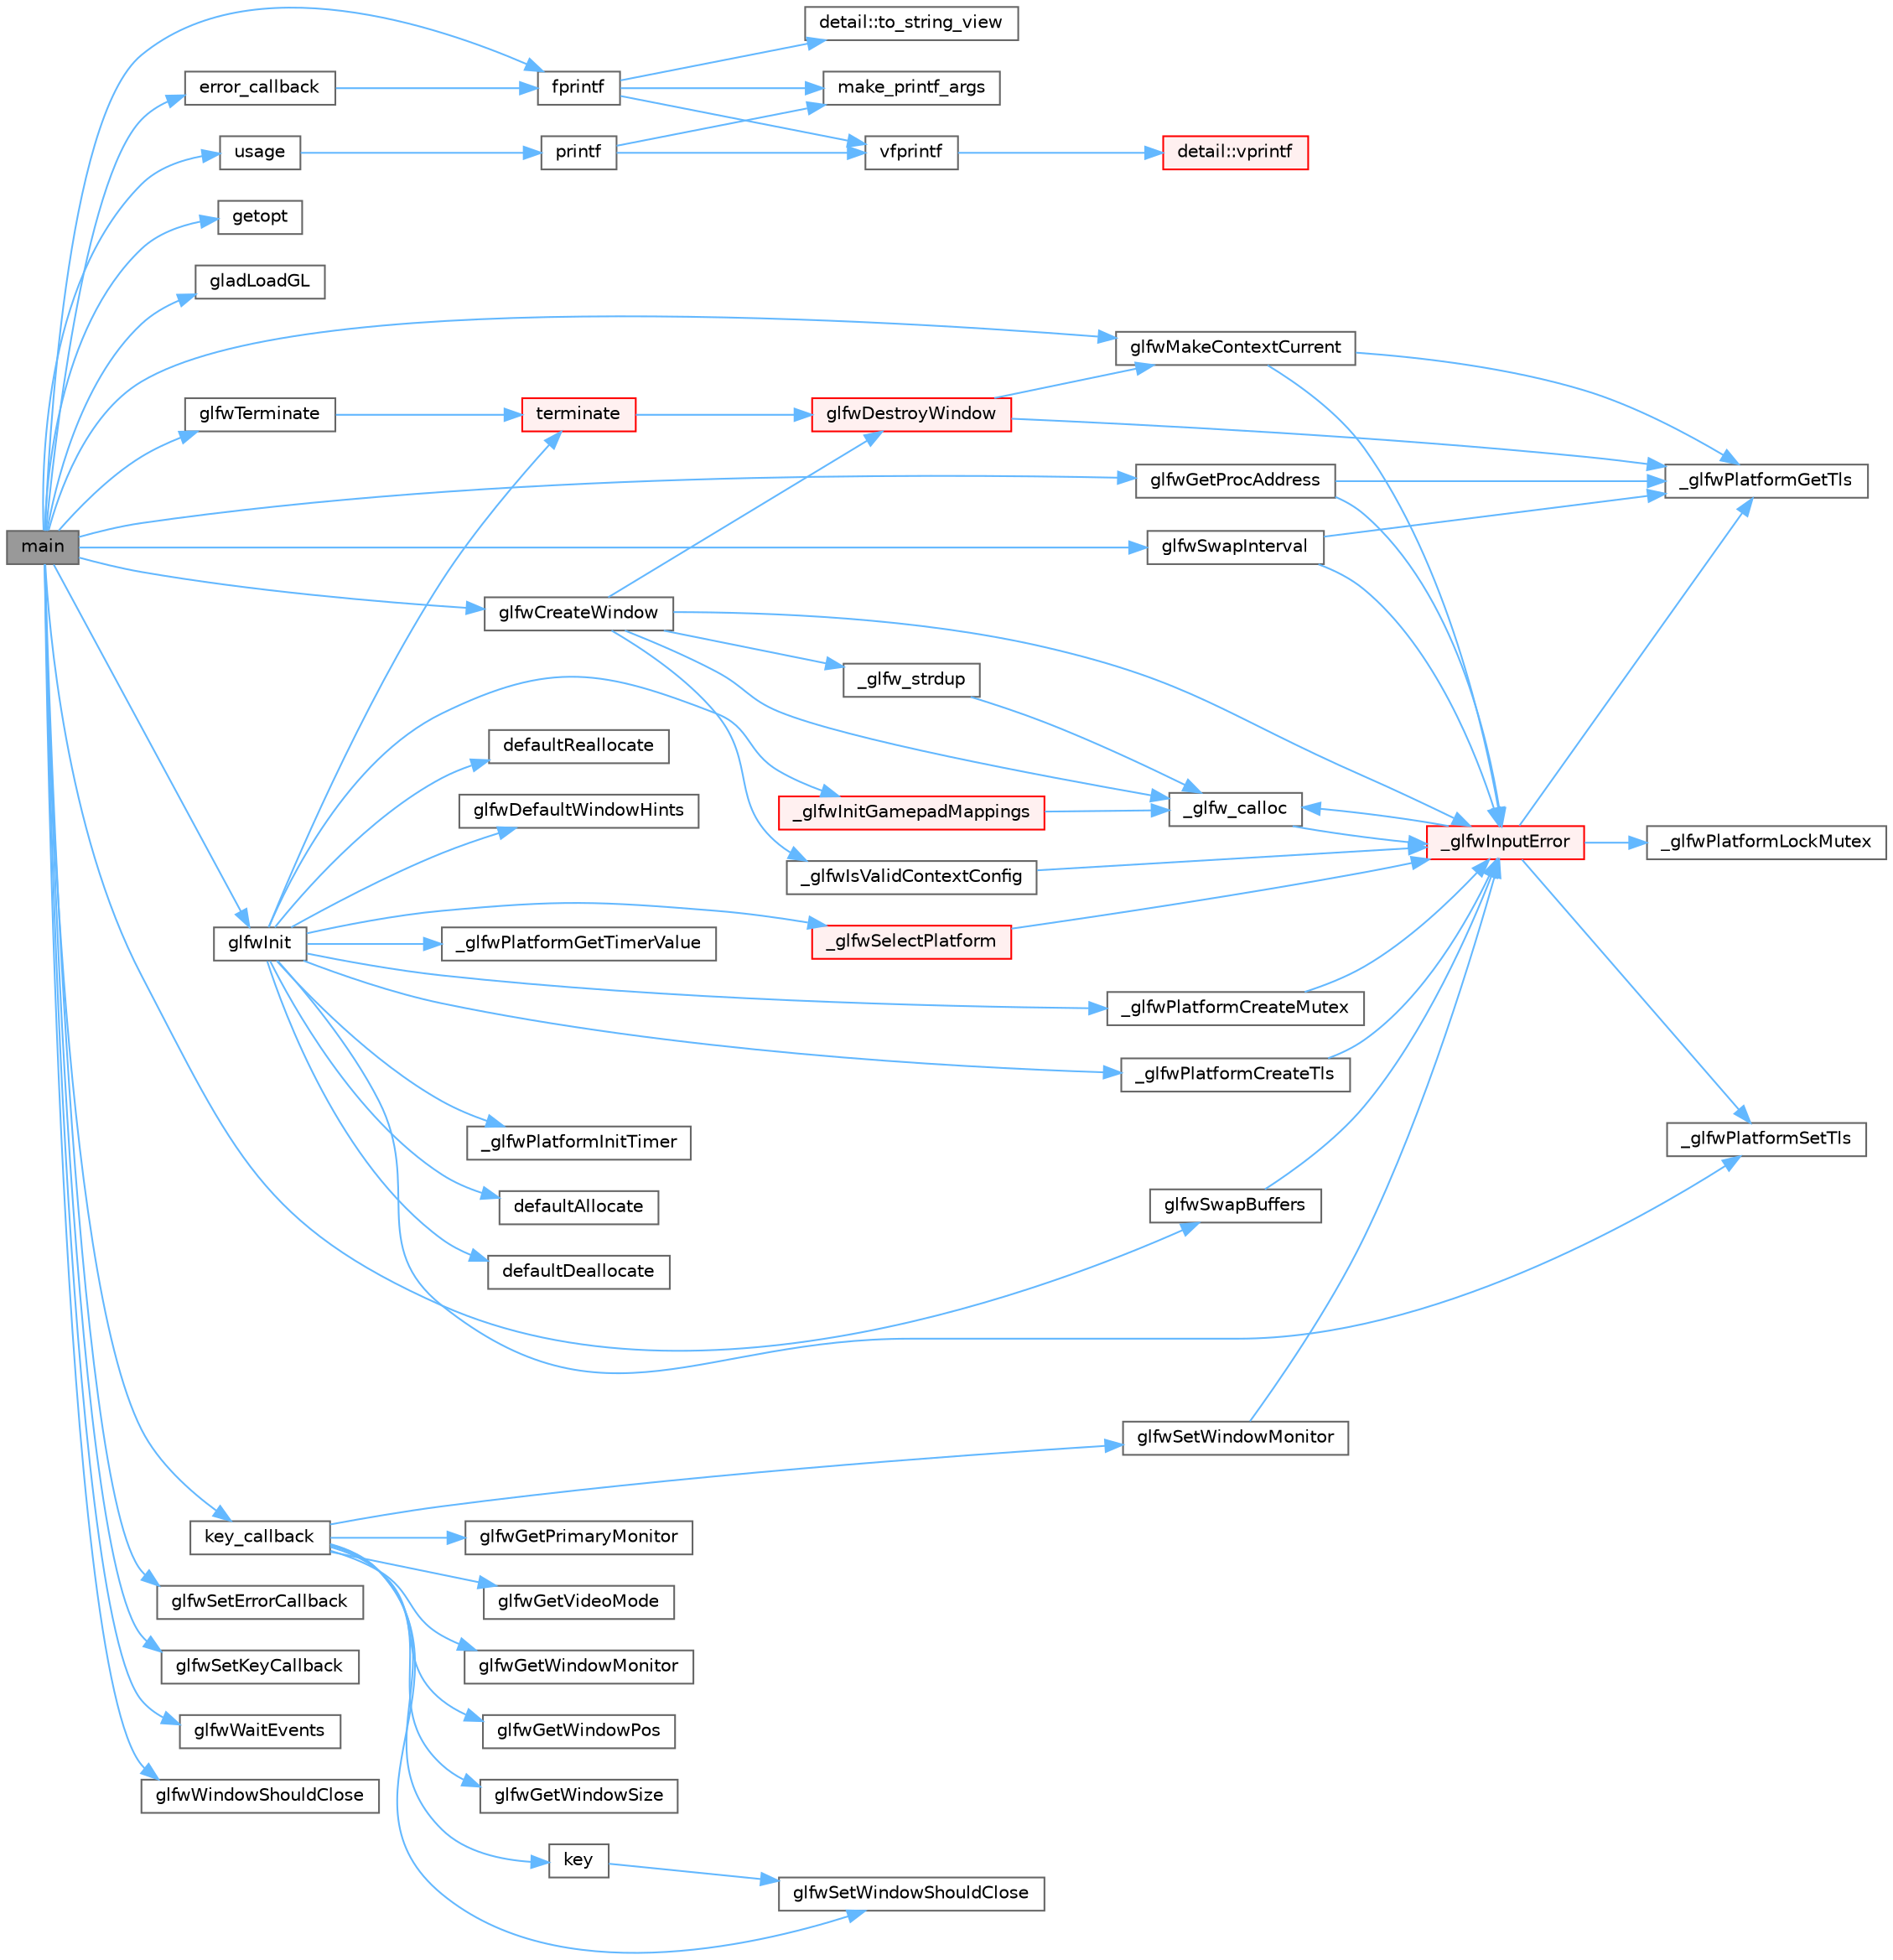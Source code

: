digraph "main"
{
 // LATEX_PDF_SIZE
  bgcolor="transparent";
  edge [fontname=Helvetica,fontsize=10,labelfontname=Helvetica,labelfontsize=10];
  node [fontname=Helvetica,fontsize=10,shape=box,height=0.2,width=0.4];
  rankdir="LR";
  Node1 [id="Node000001",label="main",height=0.2,width=0.4,color="gray40", fillcolor="grey60", style="filled", fontcolor="black",tooltip=" "];
  Node1 -> Node2 [id="edge75_Node000001_Node000002",color="steelblue1",style="solid",tooltip=" "];
  Node2 [id="Node000002",label="error_callback",height=0.2,width=0.4,color="grey40", fillcolor="white", style="filled",URL="$heightmap_8c.html#a6e6d1771a9242858811be0a3569838fa",tooltip=" "];
  Node2 -> Node3 [id="edge76_Node000002_Node000003",color="steelblue1",style="solid",tooltip=" "];
  Node3 [id="Node000003",label="fprintf",height=0.2,width=0.4,color="grey40", fillcolor="white", style="filled",URL="$printf_8h.html#a9f315126362cae9675de1642105e631e",tooltip=" "];
  Node3 -> Node4 [id="edge77_Node000003_Node000004",color="steelblue1",style="solid",tooltip=" "];
  Node4 [id="Node000004",label="make_printf_args",height=0.2,width=0.4,color="grey40", fillcolor="white", style="filled",URL="$printf_8h.html#a27dcc0efcda04388971dbea3c875f122",tooltip=" "];
  Node3 -> Node5 [id="edge78_Node000003_Node000005",color="steelblue1",style="solid",tooltip=" "];
  Node5 [id="Node000005",label="detail::to_string_view",height=0.2,width=0.4,color="grey40", fillcolor="white", style="filled",URL="$namespacedetail.html#abeae79fa3e1eded2d8fbd56cc9f0960e",tooltip=" "];
  Node3 -> Node6 [id="edge79_Node000003_Node000006",color="steelblue1",style="solid",tooltip=" "];
  Node6 [id="Node000006",label="vfprintf",height=0.2,width=0.4,color="grey40", fillcolor="white", style="filled",URL="$printf_8h.html#abb30aad964fc771fb52cf3ad88649df2",tooltip=" "];
  Node6 -> Node7 [id="edge80_Node000006_Node000007",color="steelblue1",style="solid",tooltip=" "];
  Node7 [id="Node000007",label="detail::vprintf",height=0.2,width=0.4,color="red", fillcolor="#FFF0F0", style="filled",URL="$namespacedetail.html#a1c8c2218e4c822aa8f743fb9c573717f",tooltip=" "];
  Node1 -> Node3 [id="edge81_Node000001_Node000003",color="steelblue1",style="solid",tooltip=" "];
  Node1 -> Node36 [id="edge82_Node000001_Node000036",color="steelblue1",style="solid",tooltip=" "];
  Node36 [id="Node000036",label="getopt",height=0.2,width=0.4,color="grey40", fillcolor="white", style="filled",URL="$getopt_8c.html#a5ffa4c677fc71cecd94f140ef9db624c",tooltip=" "];
  Node1 -> Node37 [id="edge83_Node000001_Node000037",color="steelblue1",style="solid",tooltip=" "];
  Node37 [id="Node000037",label="gladLoadGL",height=0.2,width=0.4,color="grey40", fillcolor="white", style="filled",URL="$gl_8h.html#a7994567e82772589f6e507f74300bac0",tooltip=" "];
  Node1 -> Node38 [id="edge84_Node000001_Node000038",color="steelblue1",style="solid",tooltip=" "];
  Node38 [id="Node000038",label="glfwCreateWindow",height=0.2,width=0.4,color="grey40", fillcolor="white", style="filled",URL="$group__window.html#gaaccd00fafe81e2db94e8cdf55721e055",tooltip="Creates a window and its associated context."];
  Node38 -> Node39 [id="edge85_Node000038_Node000039",color="steelblue1",style="solid",tooltip=" "];
  Node39 [id="Node000039",label="_glfw_calloc",height=0.2,width=0.4,color="grey40", fillcolor="white", style="filled",URL="$glfw_2src_2init_8c.html#a88a6e01ef5c1245a6d2a5e62b02e5678",tooltip=" "];
  Node39 -> Node40 [id="edge86_Node000039_Node000040",color="steelblue1",style="solid",tooltip=" "];
  Node40 [id="Node000040",label="_glfwInputError",height=0.2,width=0.4,color="red", fillcolor="#FFF0F0", style="filled",URL="$glfw_2src_2init_8c.html#a3287b282ec57a4a89127ae51f49f10f5",tooltip=" "];
  Node40 -> Node39 [id="edge87_Node000040_Node000039",color="steelblue1",style="solid",tooltip=" "];
  Node40 -> Node41 [id="edge88_Node000040_Node000041",color="steelblue1",style="solid",tooltip=" "];
  Node41 [id="Node000041",label="_glfwPlatformGetTls",height=0.2,width=0.4,color="grey40", fillcolor="white", style="filled",URL="$posix__thread_8c.html#a7d2f6e8ecd2e06f2e86d9446d642bd00",tooltip=" "];
  Node40 -> Node42 [id="edge89_Node000040_Node000042",color="steelblue1",style="solid",tooltip=" "];
  Node42 [id="Node000042",label="_glfwPlatformLockMutex",height=0.2,width=0.4,color="grey40", fillcolor="white", style="filled",URL="$posix__thread_8c.html#a2677e4d211fbe9b2dc96d16e91c98930",tooltip=" "];
  Node40 -> Node43 [id="edge90_Node000040_Node000043",color="steelblue1",style="solid",tooltip=" "];
  Node43 [id="Node000043",label="_glfwPlatformSetTls",height=0.2,width=0.4,color="grey40", fillcolor="white", style="filled",URL="$posix__thread_8c.html#a302f48b6d4dba6b3579449d8a43cfae7",tooltip=" "];
  Node38 -> Node45 [id="edge91_Node000038_Node000045",color="steelblue1",style="solid",tooltip=" "];
  Node45 [id="Node000045",label="_glfw_strdup",height=0.2,width=0.4,color="grey40", fillcolor="white", style="filled",URL="$glfw_2src_2init_8c.html#af725e1f466a710a1fc590ff3726f1151",tooltip=" "];
  Node45 -> Node39 [id="edge92_Node000045_Node000039",color="steelblue1",style="solid",tooltip=" "];
  Node38 -> Node40 [id="edge93_Node000038_Node000040",color="steelblue1",style="solid",tooltip=" "];
  Node38 -> Node46 [id="edge94_Node000038_Node000046",color="steelblue1",style="solid",tooltip=" "];
  Node46 [id="Node000046",label="_glfwIsValidContextConfig",height=0.2,width=0.4,color="grey40", fillcolor="white", style="filled",URL="$context_8c.html#a659c5d5b0cd359304004700d16a76954",tooltip=" "];
  Node46 -> Node40 [id="edge95_Node000046_Node000040",color="steelblue1",style="solid",tooltip=" "];
  Node38 -> Node47 [id="edge96_Node000038_Node000047",color="steelblue1",style="solid",tooltip=" "];
  Node47 [id="Node000047",label="glfwDestroyWindow",height=0.2,width=0.4,color="red", fillcolor="#FFF0F0", style="filled",URL="$group__window.html#ga806747476b7247d292be3711c323ea10",tooltip="Destroys the specified window and its context."];
  Node47 -> Node41 [id="edge97_Node000047_Node000041",color="steelblue1",style="solid",tooltip=" "];
  Node47 -> Node49 [id="edge98_Node000047_Node000049",color="steelblue1",style="solid",tooltip=" "];
  Node49 [id="Node000049",label="glfwMakeContextCurrent",height=0.2,width=0.4,color="grey40", fillcolor="white", style="filled",URL="$group__context.html#gafd76c93e15ec8b0b90506a9936a46185",tooltip="Makes the context of the specified window current for the calling thread."];
  Node49 -> Node40 [id="edge99_Node000049_Node000040",color="steelblue1",style="solid",tooltip=" "];
  Node49 -> Node41 [id="edge100_Node000049_Node000041",color="steelblue1",style="solid",tooltip=" "];
  Node1 -> Node50 [id="edge101_Node000001_Node000050",color="steelblue1",style="solid",tooltip=" "];
  Node50 [id="Node000050",label="glfwGetProcAddress",height=0.2,width=0.4,color="grey40", fillcolor="white", style="filled",URL="$group__context.html#ga0e8af175218929615c16e74938c10f2a",tooltip="Returns the address of the specified function for the current context."];
  Node50 -> Node40 [id="edge102_Node000050_Node000040",color="steelblue1",style="solid",tooltip=" "];
  Node50 -> Node41 [id="edge103_Node000050_Node000041",color="steelblue1",style="solid",tooltip=" "];
  Node1 -> Node51 [id="edge104_Node000001_Node000051",color="steelblue1",style="solid",tooltip=" "];
  Node51 [id="Node000051",label="glfwInit",height=0.2,width=0.4,color="grey40", fillcolor="white", style="filled",URL="$group__init.html#gab41771f0215a2e0afb4cf1cf98082d40",tooltip="Initializes the GLFW library."];
  Node51 -> Node52 [id="edge105_Node000051_Node000052",color="steelblue1",style="solid",tooltip=" "];
  Node52 [id="Node000052",label="_glfwInitGamepadMappings",height=0.2,width=0.4,color="red", fillcolor="#FFF0F0", style="filled",URL="$input_8c.html#a1dab257a37caa6b39cfe9924c2487db6",tooltip=" "];
  Node52 -> Node39 [id="edge106_Node000052_Node000039",color="steelblue1",style="solid",tooltip=" "];
  Node51 -> Node54 [id="edge107_Node000051_Node000054",color="steelblue1",style="solid",tooltip=" "];
  Node54 [id="Node000054",label="_glfwPlatformCreateMutex",height=0.2,width=0.4,color="grey40", fillcolor="white", style="filled",URL="$posix__thread_8c.html#a6c5f30449fe62f561c9b01f839ec0438",tooltip=" "];
  Node54 -> Node40 [id="edge108_Node000054_Node000040",color="steelblue1",style="solid",tooltip=" "];
  Node51 -> Node55 [id="edge109_Node000051_Node000055",color="steelblue1",style="solid",tooltip=" "];
  Node55 [id="Node000055",label="_glfwPlatformCreateTls",height=0.2,width=0.4,color="grey40", fillcolor="white", style="filled",URL="$posix__thread_8c.html#afad94d57290ac85fbece14f93c41754f",tooltip=" "];
  Node55 -> Node40 [id="edge110_Node000055_Node000040",color="steelblue1",style="solid",tooltip=" "];
  Node51 -> Node56 [id="edge111_Node000051_Node000056",color="steelblue1",style="solid",tooltip=" "];
  Node56 [id="Node000056",label="_glfwPlatformGetTimerValue",height=0.2,width=0.4,color="grey40", fillcolor="white", style="filled",URL="$posix__time_8c.html#a5ee7e09b380d3afdd3c2738b726a2a6e",tooltip=" "];
  Node51 -> Node57 [id="edge112_Node000051_Node000057",color="steelblue1",style="solid",tooltip=" "];
  Node57 [id="Node000057",label="_glfwPlatformInitTimer",height=0.2,width=0.4,color="grey40", fillcolor="white", style="filled",URL="$posix__time_8c.html#a6029c1379e357d7b4e8836e1c1ad2fa2",tooltip=" "];
  Node51 -> Node43 [id="edge113_Node000051_Node000043",color="steelblue1",style="solid",tooltip=" "];
  Node51 -> Node58 [id="edge114_Node000051_Node000058",color="steelblue1",style="solid",tooltip=" "];
  Node58 [id="Node000058",label="_glfwSelectPlatform",height=0.2,width=0.4,color="red", fillcolor="#FFF0F0", style="filled",URL="$platform_8c.html#ac0e7d5f9c3735b1959f87e959b90ce53",tooltip=" "];
  Node58 -> Node40 [id="edge115_Node000058_Node000040",color="steelblue1",style="solid",tooltip=" "];
  Node51 -> Node190 [id="edge116_Node000051_Node000190",color="steelblue1",style="solid",tooltip=" "];
  Node190 [id="Node000190",label="defaultAllocate",height=0.2,width=0.4,color="grey40", fillcolor="white", style="filled",URL="$glfw_2src_2init_8c.html#a84bc7140bca4ebe2e32016f87e1a3e19",tooltip=" "];
  Node51 -> Node191 [id="edge117_Node000051_Node000191",color="steelblue1",style="solid",tooltip=" "];
  Node191 [id="Node000191",label="defaultDeallocate",height=0.2,width=0.4,color="grey40", fillcolor="white", style="filled",URL="$glfw_2src_2init_8c.html#a81fde93f12ddf3ac12ffec825358ef9b",tooltip=" "];
  Node51 -> Node192 [id="edge118_Node000051_Node000192",color="steelblue1",style="solid",tooltip=" "];
  Node192 [id="Node000192",label="defaultReallocate",height=0.2,width=0.4,color="grey40", fillcolor="white", style="filled",URL="$glfw_2src_2init_8c.html#ad57bef403de5abe0338b4c1b8a7650fb",tooltip=" "];
  Node51 -> Node193 [id="edge119_Node000051_Node000193",color="steelblue1",style="solid",tooltip=" "];
  Node193 [id="Node000193",label="glfwDefaultWindowHints",height=0.2,width=0.4,color="grey40", fillcolor="white", style="filled",URL="$group__window.html#ga8050ddceed9dc6bd9d3aa35666195cd4",tooltip="Resets all window hints to their default values."];
  Node51 -> Node194 [id="edge120_Node000051_Node000194",color="steelblue1",style="solid",tooltip=" "];
  Node194 [id="Node000194",label="terminate",height=0.2,width=0.4,color="red", fillcolor="#FFF0F0", style="filled",URL="$glfw_2src_2init_8c.html#ae5a773506a43a9bc54bce503f234c209",tooltip=" "];
  Node194 -> Node47 [id="edge121_Node000194_Node000047",color="steelblue1",style="solid",tooltip=" "];
  Node1 -> Node49 [id="edge122_Node000001_Node000049",color="steelblue1",style="solid",tooltip=" "];
  Node1 -> Node200 [id="edge123_Node000001_Node000200",color="steelblue1",style="solid",tooltip=" "];
  Node200 [id="Node000200",label="glfwSetErrorCallback",height=0.2,width=0.4,color="grey40", fillcolor="white", style="filled",URL="$group__init.html#ga746e2757d069eaea423349aca6ae097a",tooltip="Sets the error callback."];
  Node1 -> Node201 [id="edge124_Node000001_Node000201",color="steelblue1",style="solid",tooltip=" "];
  Node201 [id="Node000201",label="glfwSetKeyCallback",height=0.2,width=0.4,color="grey40", fillcolor="white", style="filled",URL="$group__input.html#gaa4cbcb81b939b8800e44cea971ddae47",tooltip="Sets the key callback."];
  Node1 -> Node202 [id="edge125_Node000001_Node000202",color="steelblue1",style="solid",tooltip=" "];
  Node202 [id="Node000202",label="glfwSwapBuffers",height=0.2,width=0.4,color="grey40", fillcolor="white", style="filled",URL="$group__window.html#gafb827800eedbfcbc97b1e5408df668d7",tooltip="Swaps the front and back buffers of the specified window."];
  Node202 -> Node40 [id="edge126_Node000202_Node000040",color="steelblue1",style="solid",tooltip=" "];
  Node1 -> Node203 [id="edge127_Node000001_Node000203",color="steelblue1",style="solid",tooltip=" "];
  Node203 [id="Node000203",label="glfwSwapInterval",height=0.2,width=0.4,color="grey40", fillcolor="white", style="filled",URL="$group__context.html#ga12a595c06947cec4967c6e1f14210a8a",tooltip="Sets the swap interval for the current context."];
  Node203 -> Node40 [id="edge128_Node000203_Node000040",color="steelblue1",style="solid",tooltip=" "];
  Node203 -> Node41 [id="edge129_Node000203_Node000041",color="steelblue1",style="solid",tooltip=" "];
  Node1 -> Node204 [id="edge130_Node000001_Node000204",color="steelblue1",style="solid",tooltip=" "];
  Node204 [id="Node000204",label="glfwTerminate",height=0.2,width=0.4,color="grey40", fillcolor="white", style="filled",URL="$group__init.html#gafd90e6fd4819ea9e22e5e739519a6504",tooltip="Terminates the GLFW library."];
  Node204 -> Node194 [id="edge131_Node000204_Node000194",color="steelblue1",style="solid",tooltip=" "];
  Node1 -> Node205 [id="edge132_Node000001_Node000205",color="steelblue1",style="solid",tooltip=" "];
  Node205 [id="Node000205",label="glfwWaitEvents",height=0.2,width=0.4,color="grey40", fillcolor="white", style="filled",URL="$group__window.html#ga6e042d05823c11e11c7339b81a237738",tooltip="Waits until events are queued and processes them."];
  Node1 -> Node206 [id="edge133_Node000001_Node000206",color="steelblue1",style="solid",tooltip=" "];
  Node206 [id="Node000206",label="glfwWindowShouldClose",height=0.2,width=0.4,color="grey40", fillcolor="white", style="filled",URL="$group__window.html#gaa6162f67dfa38b8beda2fea623649332",tooltip="Checks the close flag of the specified window."];
  Node1 -> Node207 [id="edge134_Node000001_Node000207",color="steelblue1",style="solid",tooltip=" "];
  Node207 [id="Node000207",label="key_callback",height=0.2,width=0.4,color="grey40", fillcolor="white", style="filled",URL="$boing_8c.html#a286930f4e8ede059b83ff6eafa2ff718",tooltip=" "];
  Node207 -> Node208 [id="edge135_Node000207_Node000208",color="steelblue1",style="solid",tooltip=" "];
  Node208 [id="Node000208",label="glfwGetPrimaryMonitor",height=0.2,width=0.4,color="grey40", fillcolor="white", style="filled",URL="$group__monitor.html#ga34befff4f9f0fae09dd8de6fb0eb4f3e",tooltip="Returns the primary monitor."];
  Node207 -> Node209 [id="edge136_Node000207_Node000209",color="steelblue1",style="solid",tooltip=" "];
  Node209 [id="Node000209",label="glfwGetVideoMode",height=0.2,width=0.4,color="grey40", fillcolor="white", style="filled",URL="$group__monitor.html#ga21f7f60de4f4d0fa360c7ad159b75c9e",tooltip="Returns the current mode of the specified monitor."];
  Node207 -> Node210 [id="edge137_Node000207_Node000210",color="steelblue1",style="solid",tooltip=" "];
  Node210 [id="Node000210",label="glfwGetWindowMonitor",height=0.2,width=0.4,color="grey40", fillcolor="white", style="filled",URL="$group__window.html#gad441645a53bc9274a0ee163d40f0c637",tooltip="Returns the monitor that the window uses for full screen mode."];
  Node207 -> Node211 [id="edge138_Node000207_Node000211",color="steelblue1",style="solid",tooltip=" "];
  Node211 [id="Node000211",label="glfwGetWindowPos",height=0.2,width=0.4,color="grey40", fillcolor="white", style="filled",URL="$group__window.html#ga0076a8591ef7494d359730cf2250b45b",tooltip="Retrieves the position of the content area of the specified window."];
  Node207 -> Node212 [id="edge139_Node000207_Node000212",color="steelblue1",style="solid",tooltip=" "];
  Node212 [id="Node000212",label="glfwGetWindowSize",height=0.2,width=0.4,color="grey40", fillcolor="white", style="filled",URL="$group__window.html#ga7feb769ebb3f3d21579b5a3fb07be76e",tooltip="Retrieves the size of the content area of the specified window."];
  Node207 -> Node213 [id="edge140_Node000207_Node000213",color="steelblue1",style="solid",tooltip=" "];
  Node213 [id="Node000213",label="glfwSetWindowMonitor",height=0.2,width=0.4,color="grey40", fillcolor="white", style="filled",URL="$group__window.html#ga12fabf78575e59c00f822f323ae0b6ae",tooltip="Sets the mode, monitor, video mode and placement of a window."];
  Node213 -> Node40 [id="edge141_Node000213_Node000040",color="steelblue1",style="solid",tooltip=" "];
  Node207 -> Node92 [id="edge142_Node000207_Node000092",color="steelblue1",style="solid",tooltip=" "];
  Node92 [id="Node000092",label="glfwSetWindowShouldClose",height=0.2,width=0.4,color="grey40", fillcolor="white", style="filled",URL="$group__window.html#ga1cadeda7a1e2f224e06a8415d30741aa",tooltip="Sets the close flag of the specified window."];
  Node207 -> Node91 [id="edge143_Node000207_Node000091",color="steelblue1",style="solid",tooltip=" "];
  Node91 [id="Node000091",label="key",height=0.2,width=0.4,color="grey40", fillcolor="white", style="filled",URL="$gears_8c.html#accd6b5b92b78666e36543412d4ac14cd",tooltip=" "];
  Node91 -> Node92 [id="edge144_Node000091_Node000092",color="steelblue1",style="solid",tooltip=" "];
  Node1 -> Node214 [id="edge145_Node000001_Node000214",color="steelblue1",style="solid",tooltip=" "];
  Node214 [id="Node000214",label="usage",height=0.2,width=0.4,color="grey40", fillcolor="white", style="filled",URL="$clipboard_8c.html#ad96d407a911fbb914fa8e4cfbf2faf0f",tooltip=" "];
  Node214 -> Node215 [id="edge146_Node000214_Node000215",color="steelblue1",style="solid",tooltip=" "];
  Node215 [id="Node000215",label="printf",height=0.2,width=0.4,color="grey40", fillcolor="white", style="filled",URL="$printf_8h.html#aee3ed3a831f25f07e7be3919fff2203a",tooltip=" "];
  Node215 -> Node4 [id="edge147_Node000215_Node000004",color="steelblue1",style="solid",tooltip=" "];
  Node215 -> Node6 [id="edge148_Node000215_Node000006",color="steelblue1",style="solid",tooltip=" "];
}
